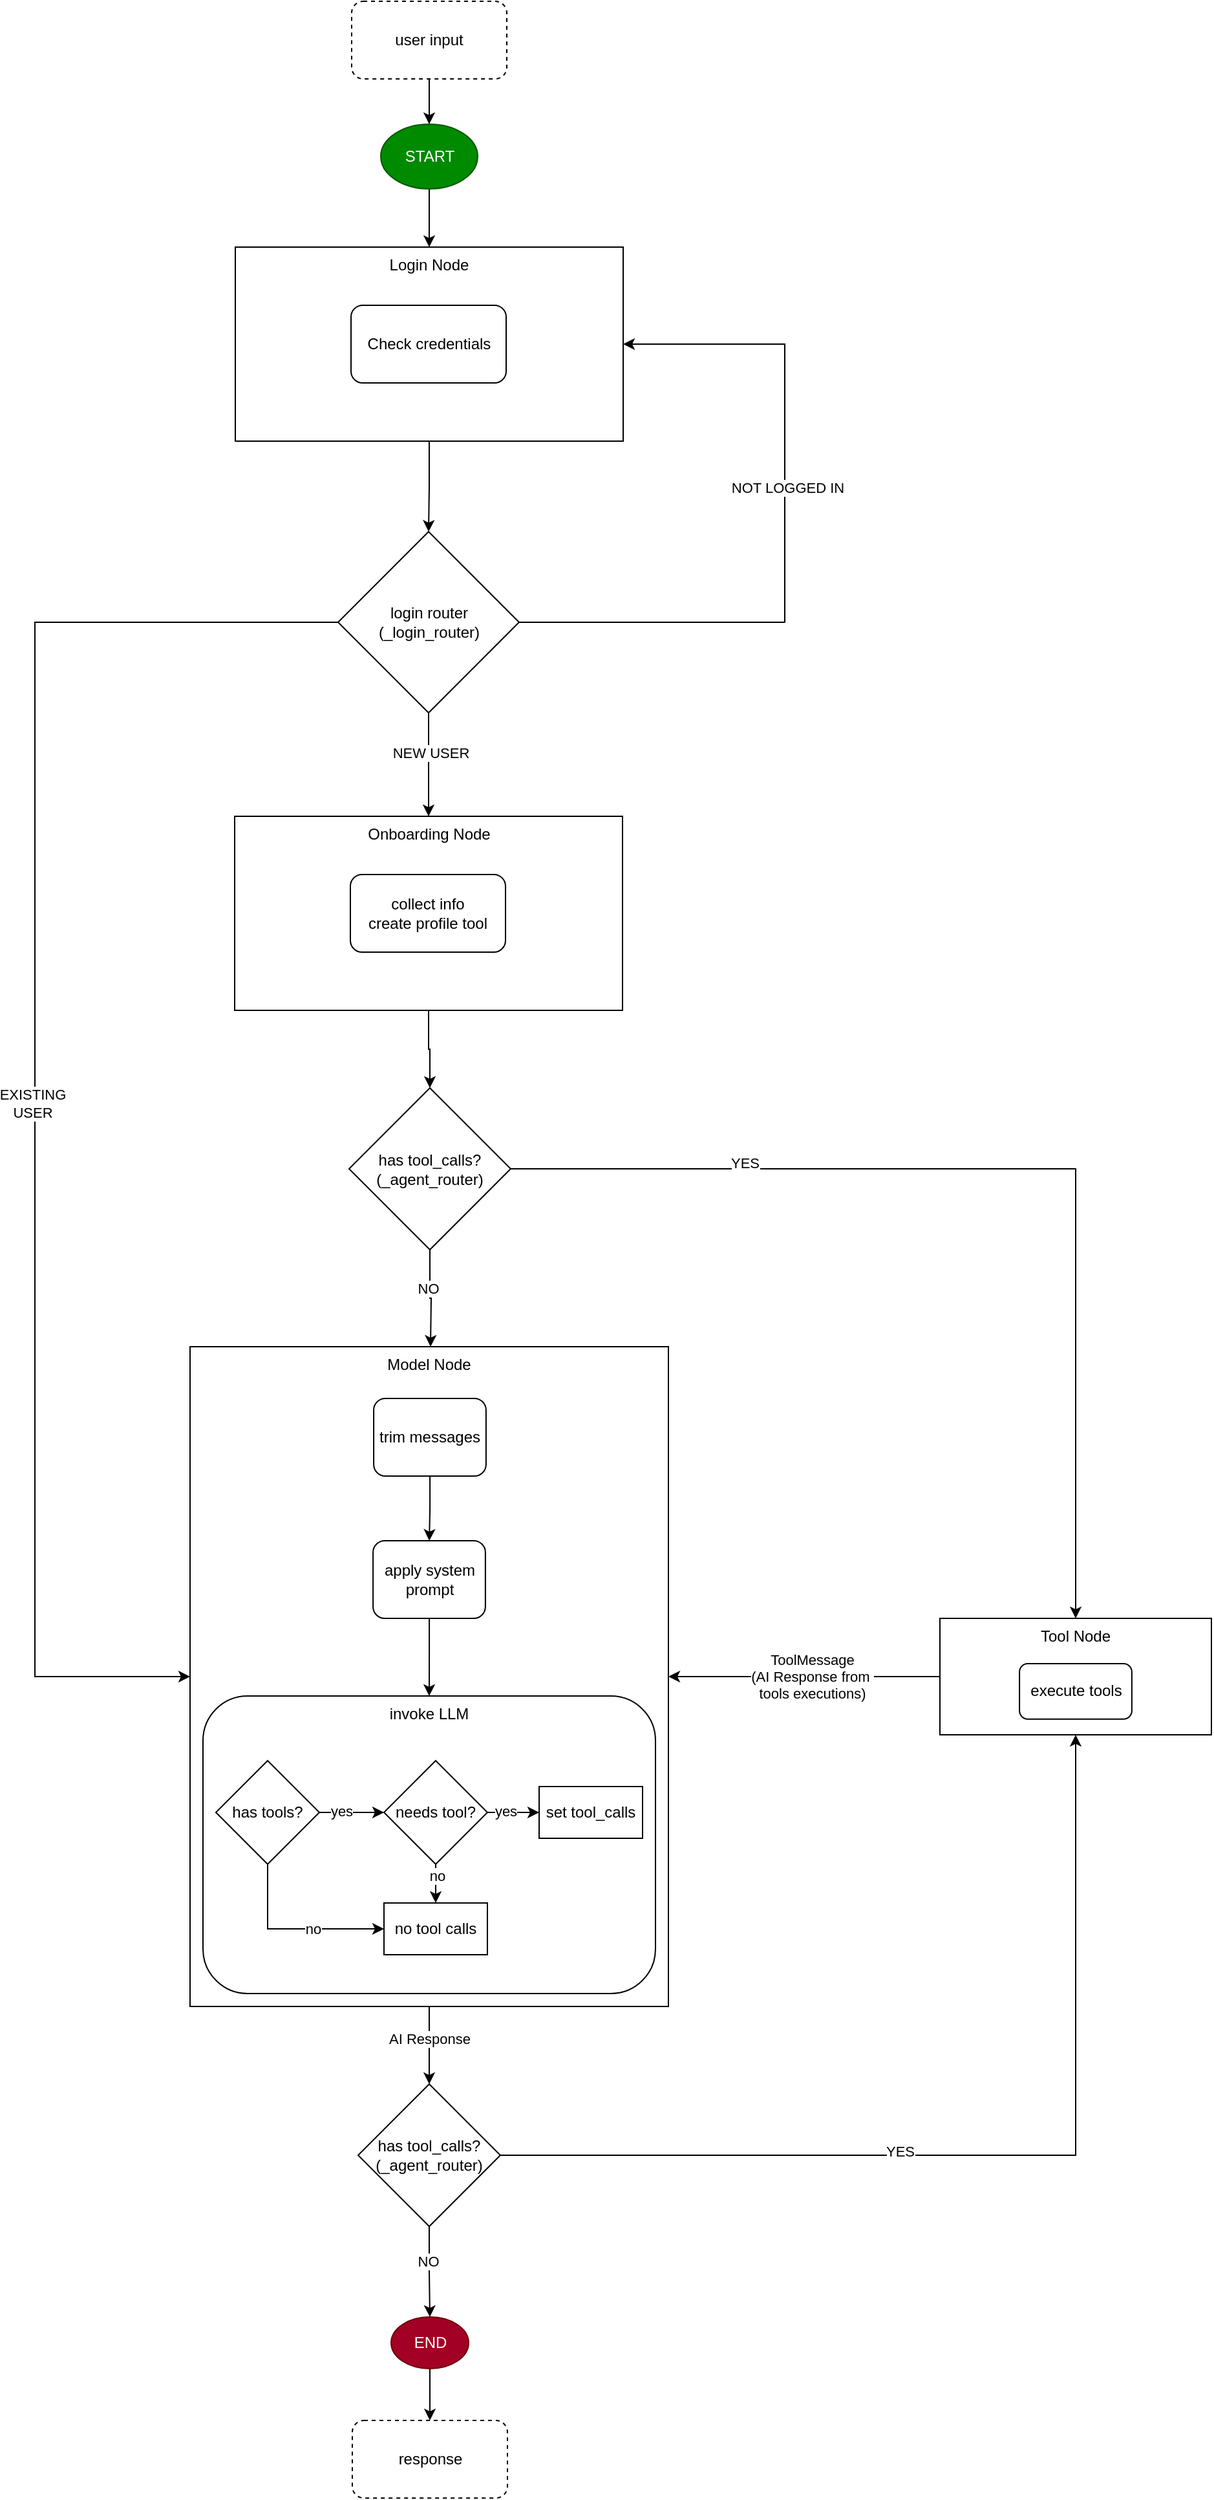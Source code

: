 <mxfile version="28.2.7">
  <diagram name="Page-1" id="SvP21XlM42j4Mzzh2MPv">
    <mxGraphModel dx="2755" dy="2533" grid="1" gridSize="10" guides="1" tooltips="1" connect="1" arrows="1" fold="1" page="1" pageScale="1" pageWidth="850" pageHeight="1100" math="0" shadow="0">
      <root>
        <mxCell id="0" />
        <mxCell id="1" parent="0" />
        <mxCell id="l3dEHczwHu5t1K9m_Xbu-16" value="" style="edgeStyle=orthogonalEdgeStyle;rounded=0;orthogonalLoop=1;jettySize=auto;html=1;entryX=0.5;entryY=1;entryDx=0;entryDy=0;" parent="1" source="l3dEHczwHu5t1K9m_Xbu-12" target="l3dEHczwHu5t1K9m_Xbu-23" edge="1">
          <mxGeometry relative="1" as="geometry">
            <mxPoint x="640" y="510" as="targetPoint" />
          </mxGeometry>
        </mxCell>
        <mxCell id="l3dEHczwHu5t1K9m_Xbu-37" value="YES" style="edgeLabel;html=1;align=center;verticalAlign=middle;resizable=0;points=[];" parent="l3dEHczwHu5t1K9m_Xbu-16" vertex="1" connectable="0">
          <mxGeometry x="-0.198" y="3" relative="1" as="geometry">
            <mxPoint as="offset" />
          </mxGeometry>
        </mxCell>
        <mxCell id="l3dEHczwHu5t1K9m_Xbu-36" value="" style="edgeStyle=orthogonalEdgeStyle;rounded=0;orthogonalLoop=1;jettySize=auto;html=1;" parent="1" source="l3dEHczwHu5t1K9m_Xbu-12" target="l3dEHczwHu5t1K9m_Xbu-35" edge="1">
          <mxGeometry relative="1" as="geometry" />
        </mxCell>
        <mxCell id="l3dEHczwHu5t1K9m_Xbu-38" value="NO" style="edgeLabel;html=1;align=center;verticalAlign=middle;resizable=0;points=[];" parent="l3dEHczwHu5t1K9m_Xbu-36" vertex="1" connectable="0">
          <mxGeometry x="-0.24" y="-1" relative="1" as="geometry">
            <mxPoint as="offset" />
          </mxGeometry>
        </mxCell>
        <mxCell id="l3dEHczwHu5t1K9m_Xbu-12" value="&lt;div&gt;has tool_calls?&lt;/div&gt;&lt;div&gt;(_agent_router)&lt;/div&gt;" style="rhombus;whiteSpace=wrap;html=1;verticalAlign=middle;rounded=0;" parent="1" vertex="1">
          <mxGeometry x="290" y="620" width="110" height="110" as="geometry" />
        </mxCell>
        <mxCell id="l3dEHczwHu5t1K9m_Xbu-13" value="" style="edgeStyle=orthogonalEdgeStyle;rounded=0;orthogonalLoop=1;jettySize=auto;html=1;" parent="1" source="l3dEHczwHu5t1K9m_Xbu-2" target="l3dEHczwHu5t1K9m_Xbu-12" edge="1">
          <mxGeometry relative="1" as="geometry" />
        </mxCell>
        <mxCell id="l3dEHczwHu5t1K9m_Xbu-43" value="AI Response" style="edgeLabel;html=1;align=center;verticalAlign=middle;resizable=0;points=[];" parent="l3dEHczwHu5t1K9m_Xbu-13" vertex="1" connectable="0">
          <mxGeometry x="-0.186" relative="1" as="geometry">
            <mxPoint as="offset" />
          </mxGeometry>
        </mxCell>
        <mxCell id="l3dEHczwHu5t1K9m_Xbu-22" value="" style="group" parent="1" vertex="1" connectable="0">
          <mxGeometry x="740" y="240" width="210" height="200" as="geometry" />
        </mxCell>
        <mxCell id="l3dEHczwHu5t1K9m_Xbu-23" value="Tool Node" style="rounded=0;whiteSpace=wrap;html=1;verticalAlign=top;" parent="l3dEHczwHu5t1K9m_Xbu-22" vertex="1">
          <mxGeometry y="20" width="210" height="90" as="geometry" />
        </mxCell>
        <mxCell id="l3dEHczwHu5t1K9m_Xbu-25" value="execute tools" style="rounded=1;whiteSpace=wrap;html=1;" parent="l3dEHczwHu5t1K9m_Xbu-22" vertex="1">
          <mxGeometry x="61.552" y="55.004" width="86.897" height="42.857" as="geometry" />
        </mxCell>
        <mxCell id="l3dEHczwHu5t1K9m_Xbu-59" value="" style="edgeStyle=orthogonalEdgeStyle;rounded=0;orthogonalLoop=1;jettySize=auto;html=1;" parent="1" source="l3dEHczwHu5t1K9m_Xbu-35" target="l3dEHczwHu5t1K9m_Xbu-58" edge="1">
          <mxGeometry relative="1" as="geometry" />
        </mxCell>
        <mxCell id="l3dEHczwHu5t1K9m_Xbu-35" value="END" style="ellipse;whiteSpace=wrap;html=1;fillColor=#a20025;fontColor=#ffffff;strokeColor=#6F0000;" parent="1" vertex="1">
          <mxGeometry x="315.5" y="800" width="60" height="40" as="geometry" />
        </mxCell>
        <mxCell id="l3dEHczwHu5t1K9m_Xbu-40" value="" style="edgeStyle=orthogonalEdgeStyle;rounded=0;orthogonalLoop=1;jettySize=auto;html=1;entryX=1;entryY=0.5;entryDx=0;entryDy=0;" parent="1" source="l3dEHczwHu5t1K9m_Xbu-23" target="l3dEHczwHu5t1K9m_Xbu-2" edge="1">
          <mxGeometry relative="1" as="geometry">
            <mxPoint x="705" y="290" as="targetPoint" />
          </mxGeometry>
        </mxCell>
        <mxCell id="l3dEHczwHu5t1K9m_Xbu-41" value="&lt;div&gt;ToolMessage&lt;/div&gt;&lt;div&gt;(AI Response from&amp;nbsp;&lt;/div&gt;&lt;div&gt;tools executions)&lt;/div&gt;" style="edgeLabel;html=1;align=center;verticalAlign=middle;resizable=0;points=[];" parent="l3dEHczwHu5t1K9m_Xbu-40" vertex="1" connectable="0">
          <mxGeometry x="0.276" relative="1" as="geometry">
            <mxPoint x="35" as="offset" />
          </mxGeometry>
        </mxCell>
        <mxCell id="l3dEHczwHu5t1K9m_Xbu-2" value="Model Node" style="rounded=0;whiteSpace=wrap;html=1;verticalAlign=top;" parent="1" vertex="1">
          <mxGeometry x="160" y="50" width="370" height="510" as="geometry" />
        </mxCell>
        <mxCell id="l3dEHczwHu5t1K9m_Xbu-4" value="&lt;div&gt;trim messages&lt;/div&gt;" style="rounded=1;whiteSpace=wrap;html=1;" parent="1" vertex="1">
          <mxGeometry x="302.052" y="90" width="86.897" height="60" as="geometry" />
        </mxCell>
        <mxCell id="l3dEHczwHu5t1K9m_Xbu-7" value="apply system prompt" style="rounded=1;whiteSpace=wrap;html=1;" parent="1" vertex="1">
          <mxGeometry x="301.552" y="200" width="86.897" height="60" as="geometry" />
        </mxCell>
        <mxCell id="l3dEHczwHu5t1K9m_Xbu-9" value="invoke LLM" style="rounded=1;whiteSpace=wrap;html=1;verticalAlign=top;" parent="1" vertex="1">
          <mxGeometry x="170" y="320" width="350" height="230" as="geometry" />
        </mxCell>
        <mxCell id="l3dEHczwHu5t1K9m_Xbu-8" value="" style="edgeStyle=orthogonalEdgeStyle;rounded=0;orthogonalLoop=1;jettySize=auto;html=1;" parent="1" source="l3dEHczwHu5t1K9m_Xbu-4" target="l3dEHczwHu5t1K9m_Xbu-7" edge="1">
          <mxGeometry relative="1" as="geometry" />
        </mxCell>
        <mxCell id="l3dEHczwHu5t1K9m_Xbu-10" value="" style="edgeStyle=orthogonalEdgeStyle;rounded=0;orthogonalLoop=1;jettySize=auto;html=1;" parent="1" source="l3dEHczwHu5t1K9m_Xbu-7" target="l3dEHczwHu5t1K9m_Xbu-9" edge="1">
          <mxGeometry relative="1" as="geometry" />
        </mxCell>
        <mxCell id="l3dEHczwHu5t1K9m_Xbu-46" value="" style="edgeStyle=orthogonalEdgeStyle;rounded=0;orthogonalLoop=1;jettySize=auto;html=1;" parent="1" source="l3dEHczwHu5t1K9m_Xbu-44" target="l3dEHczwHu5t1K9m_Xbu-45" edge="1">
          <mxGeometry relative="1" as="geometry" />
        </mxCell>
        <mxCell id="l3dEHczwHu5t1K9m_Xbu-53" value="yes" style="edgeLabel;html=1;align=center;verticalAlign=middle;resizable=0;points=[];" parent="l3dEHczwHu5t1K9m_Xbu-46" vertex="1" connectable="0">
          <mxGeometry x="-0.345" y="1" relative="1" as="geometry">
            <mxPoint as="offset" />
          </mxGeometry>
        </mxCell>
        <mxCell id="l3dEHczwHu5t1K9m_Xbu-52" value="" style="edgeStyle=orthogonalEdgeStyle;rounded=0;orthogonalLoop=1;jettySize=auto;html=1;entryX=0;entryY=0.5;entryDx=0;entryDy=0;exitX=0.5;exitY=1;exitDx=0;exitDy=0;" parent="1" source="l3dEHczwHu5t1K9m_Xbu-44" target="l3dEHczwHu5t1K9m_Xbu-49" edge="1">
          <mxGeometry relative="1" as="geometry">
            <mxPoint x="-20" y="490" as="targetPoint" />
          </mxGeometry>
        </mxCell>
        <mxCell id="l3dEHczwHu5t1K9m_Xbu-56" value="no" style="edgeLabel;html=1;align=center;verticalAlign=middle;resizable=0;points=[];" parent="l3dEHczwHu5t1K9m_Xbu-52" vertex="1" connectable="0">
          <mxGeometry x="0.204" relative="1" as="geometry">
            <mxPoint as="offset" />
          </mxGeometry>
        </mxCell>
        <mxCell id="l3dEHczwHu5t1K9m_Xbu-44" value="has tools?" style="rhombus;whiteSpace=wrap;html=1;" parent="1" vertex="1">
          <mxGeometry x="180" y="370" width="80" height="80" as="geometry" />
        </mxCell>
        <mxCell id="l3dEHczwHu5t1K9m_Xbu-48" value="" style="edgeStyle=orthogonalEdgeStyle;rounded=0;orthogonalLoop=1;jettySize=auto;html=1;" parent="1" source="l3dEHczwHu5t1K9m_Xbu-45" target="l3dEHczwHu5t1K9m_Xbu-47" edge="1">
          <mxGeometry relative="1" as="geometry" />
        </mxCell>
        <mxCell id="l3dEHczwHu5t1K9m_Xbu-55" value="yes" style="edgeLabel;html=1;align=center;verticalAlign=middle;resizable=0;points=[];" parent="l3dEHczwHu5t1K9m_Xbu-48" vertex="1" connectable="0">
          <mxGeometry x="-0.303" y="1" relative="1" as="geometry">
            <mxPoint as="offset" />
          </mxGeometry>
        </mxCell>
        <mxCell id="l3dEHczwHu5t1K9m_Xbu-50" value="" style="edgeStyle=orthogonalEdgeStyle;rounded=0;orthogonalLoop=1;jettySize=auto;html=1;" parent="1" source="l3dEHczwHu5t1K9m_Xbu-45" target="l3dEHczwHu5t1K9m_Xbu-49" edge="1">
          <mxGeometry relative="1" as="geometry" />
        </mxCell>
        <mxCell id="l3dEHczwHu5t1K9m_Xbu-57" value="no" style="edgeLabel;html=1;align=center;verticalAlign=middle;resizable=0;points=[];" parent="l3dEHczwHu5t1K9m_Xbu-50" vertex="1" connectable="0">
          <mxGeometry x="-0.666" y="1" relative="1" as="geometry">
            <mxPoint as="offset" />
          </mxGeometry>
        </mxCell>
        <mxCell id="l3dEHczwHu5t1K9m_Xbu-45" value="needs tool?" style="rhombus;whiteSpace=wrap;html=1;" parent="1" vertex="1">
          <mxGeometry x="310" y="370" width="80" height="80" as="geometry" />
        </mxCell>
        <mxCell id="l3dEHczwHu5t1K9m_Xbu-47" value="set tool_calls" style="whiteSpace=wrap;html=1;" parent="1" vertex="1">
          <mxGeometry x="430" y="390" width="80" height="40" as="geometry" />
        </mxCell>
        <mxCell id="l3dEHczwHu5t1K9m_Xbu-49" value="no tool calls" style="whiteSpace=wrap;html=1;" parent="1" vertex="1">
          <mxGeometry x="310" y="480" width="80" height="40" as="geometry" />
        </mxCell>
        <mxCell id="l3dEHczwHu5t1K9m_Xbu-58" value="response" style="rounded=1;whiteSpace=wrap;html=1;dashed=1;" parent="1" vertex="1">
          <mxGeometry x="285.5" y="880" width="120" height="60" as="geometry" />
        </mxCell>
        <mxCell id="NdHuV6MEBCVygxE2z5kB-9" value="" style="group" vertex="1" connectable="0" parent="1">
          <mxGeometry x="195" y="-410" width="300" height="550" as="geometry" />
        </mxCell>
        <mxCell id="l3dEHczwHu5t1K9m_Xbu-3" value="" style="edgeStyle=orthogonalEdgeStyle;rounded=0;orthogonalLoop=1;jettySize=auto;html=1;exitX=0.5;exitY=1;exitDx=0;exitDy=0;entryX=0.5;entryY=0;entryDx=0;entryDy=0;" parent="NdHuV6MEBCVygxE2z5kB-9" source="l3dEHczwHu5t1K9m_Xbu-31" target="NdHuV6MEBCVygxE2z5kB-1" edge="1">
          <mxGeometry relative="1" as="geometry">
            <mxPoint x="229.5" y="150" as="sourcePoint" />
          </mxGeometry>
        </mxCell>
        <mxCell id="l3dEHczwHu5t1K9m_Xbu-31" value="&lt;div&gt;START&lt;/div&gt;" style="ellipse;whiteSpace=wrap;html=1;fillColor=#008a00;fontColor=#ffffff;strokeColor=#005700;" parent="NdHuV6MEBCVygxE2z5kB-9" vertex="1">
          <mxGeometry x="112.5" y="-485" width="75" height="50" as="geometry" />
        </mxCell>
        <mxCell id="l3dEHczwHu5t1K9m_Xbu-33" value="" style="edgeStyle=orthogonalEdgeStyle;rounded=0;orthogonalLoop=1;jettySize=auto;html=1;exitX=0.5;exitY=1;exitDx=0;exitDy=0;" parent="NdHuV6MEBCVygxE2z5kB-9" source="l3dEHczwHu5t1K9m_Xbu-60" target="l3dEHczwHu5t1K9m_Xbu-31" edge="1">
          <mxGeometry relative="1" as="geometry">
            <mxPoint x="149.5" y="-340" as="sourcePoint" />
          </mxGeometry>
        </mxCell>
        <mxCell id="l3dEHczwHu5t1K9m_Xbu-60" value="user input" style="rounded=1;whiteSpace=wrap;html=1;dashed=1;" parent="NdHuV6MEBCVygxE2z5kB-9" vertex="1">
          <mxGeometry x="90" y="-580" width="120" height="60" as="geometry" />
        </mxCell>
        <mxCell id="NdHuV6MEBCVygxE2z5kB-2" value="" style="edgeStyle=orthogonalEdgeStyle;rounded=0;orthogonalLoop=1;jettySize=auto;html=1;entryX=0.5;entryY=0;entryDx=0;entryDy=0;" edge="1" parent="NdHuV6MEBCVygxE2z5kB-9" source="NdHuV6MEBCVygxE2z5kB-1" target="NdHuV6MEBCVygxE2z5kB-4">
          <mxGeometry relative="1" as="geometry" />
        </mxCell>
        <mxCell id="NdHuV6MEBCVygxE2z5kB-7" value="" style="edgeStyle=orthogonalEdgeStyle;rounded=0;orthogonalLoop=1;jettySize=auto;html=1;" edge="1" parent="NdHuV6MEBCVygxE2z5kB-9" source="NdHuV6MEBCVygxE2z5kB-4" target="NdHuV6MEBCVygxE2z5kB-10">
          <mxGeometry relative="1" as="geometry">
            <mxPoint x="149.5" y="50" as="targetPoint" />
          </mxGeometry>
        </mxCell>
        <mxCell id="NdHuV6MEBCVygxE2z5kB-31" value="NEW USER" style="edgeLabel;html=1;align=center;verticalAlign=middle;resizable=0;points=[];" vertex="1" connectable="0" parent="NdHuV6MEBCVygxE2z5kB-7">
          <mxGeometry x="-0.758" y="1" relative="1" as="geometry">
            <mxPoint y="21" as="offset" />
          </mxGeometry>
        </mxCell>
        <mxCell id="NdHuV6MEBCVygxE2z5kB-4" value="&lt;div&gt;login router&lt;/div&gt;&lt;div&gt;(_login_router)&lt;/div&gt;" style="rhombus;whiteSpace=wrap;html=1;" vertex="1" parent="NdHuV6MEBCVygxE2z5kB-9">
          <mxGeometry x="79.5" y="-170" width="140" height="140" as="geometry" />
        </mxCell>
        <mxCell id="NdHuV6MEBCVygxE2z5kB-5" value="" style="group" vertex="1" connectable="0" parent="NdHuV6MEBCVygxE2z5kB-9">
          <mxGeometry y="-390" width="300" height="150" as="geometry" />
        </mxCell>
        <mxCell id="NdHuV6MEBCVygxE2z5kB-1" value="Login Node" style="rounded=0;whiteSpace=wrap;html=1;verticalAlign=top;" vertex="1" parent="NdHuV6MEBCVygxE2z5kB-5">
          <mxGeometry width="300" height="150" as="geometry" />
        </mxCell>
        <mxCell id="NdHuV6MEBCVygxE2z5kB-3" value="Check credentials" style="rounded=1;whiteSpace=wrap;html=1;" vertex="1" parent="NdHuV6MEBCVygxE2z5kB-5">
          <mxGeometry x="89.5" y="45" width="120" height="60" as="geometry" />
        </mxCell>
        <mxCell id="NdHuV6MEBCVygxE2z5kB-10" value="&lt;div&gt;Onboarding Node&lt;/div&gt;" style="rounded=0;whiteSpace=wrap;html=1;verticalAlign=top;" vertex="1" parent="NdHuV6MEBCVygxE2z5kB-9">
          <mxGeometry x="-0.5" y="50" width="300" height="150" as="geometry" />
        </mxCell>
        <mxCell id="NdHuV6MEBCVygxE2z5kB-11" value="&lt;div&gt;collect info&lt;/div&gt;&lt;div&gt;create profile tool&lt;/div&gt;" style="rounded=1;whiteSpace=wrap;html=1;" vertex="1" parent="NdHuV6MEBCVygxE2z5kB-9">
          <mxGeometry x="89" y="95" width="120" height="60" as="geometry" />
        </mxCell>
        <mxCell id="NdHuV6MEBCVygxE2z5kB-13" value="&lt;div&gt;has tool_calls?&lt;/div&gt;&lt;div&gt;(_agent_router)&lt;/div&gt;" style="rhombus;whiteSpace=wrap;html=1;verticalAlign=middle;rounded=0;" vertex="1" parent="NdHuV6MEBCVygxE2z5kB-9">
          <mxGeometry x="88" y="260" width="125" height="125" as="geometry" />
        </mxCell>
        <mxCell id="NdHuV6MEBCVygxE2z5kB-14" value="" style="edgeStyle=orthogonalEdgeStyle;rounded=0;orthogonalLoop=1;jettySize=auto;html=1;" edge="1" parent="NdHuV6MEBCVygxE2z5kB-9" source="NdHuV6MEBCVygxE2z5kB-10" target="NdHuV6MEBCVygxE2z5kB-13">
          <mxGeometry relative="1" as="geometry" />
        </mxCell>
        <mxCell id="NdHuV6MEBCVygxE2z5kB-16" value="" style="edgeStyle=orthogonalEdgeStyle;rounded=0;orthogonalLoop=1;jettySize=auto;html=1;" edge="1" parent="NdHuV6MEBCVygxE2z5kB-9" source="NdHuV6MEBCVygxE2z5kB-13">
          <mxGeometry relative="1" as="geometry">
            <mxPoint x="151" y="460" as="targetPoint" />
          </mxGeometry>
        </mxCell>
        <mxCell id="NdHuV6MEBCVygxE2z5kB-30" value="NO" style="edgeLabel;html=1;align=center;verticalAlign=middle;resizable=0;points=[];" vertex="1" connectable="0" parent="NdHuV6MEBCVygxE2z5kB-16">
          <mxGeometry x="-0.223" y="-2" relative="1" as="geometry">
            <mxPoint as="offset" />
          </mxGeometry>
        </mxCell>
        <mxCell id="NdHuV6MEBCVygxE2z5kB-19" value="" style="edgeStyle=orthogonalEdgeStyle;rounded=0;orthogonalLoop=1;jettySize=auto;html=1;entryX=1;entryY=0.5;entryDx=0;entryDy=0;" edge="1" parent="NdHuV6MEBCVygxE2z5kB-9" source="NdHuV6MEBCVygxE2z5kB-4" target="NdHuV6MEBCVygxE2z5kB-1">
          <mxGeometry relative="1" as="geometry">
            <mxPoint x="329.5" y="-100" as="targetPoint" />
            <Array as="points">
              <mxPoint x="425" y="-100" />
              <mxPoint x="425" y="-315" />
            </Array>
          </mxGeometry>
        </mxCell>
        <mxCell id="NdHuV6MEBCVygxE2z5kB-22" value="NOT LOGGED IN" style="edgeLabel;html=1;align=center;verticalAlign=middle;resizable=0;points=[];" vertex="1" connectable="0" parent="NdHuV6MEBCVygxE2z5kB-19">
          <mxGeometry x="0.141" y="-2" relative="1" as="geometry">
            <mxPoint y="1" as="offset" />
          </mxGeometry>
        </mxCell>
        <mxCell id="NdHuV6MEBCVygxE2z5kB-21" value="" style="edgeStyle=orthogonalEdgeStyle;rounded=0;orthogonalLoop=1;jettySize=auto;html=1;entryX=0;entryY=0.5;entryDx=0;entryDy=0;" edge="1" parent="1" source="NdHuV6MEBCVygxE2z5kB-4" target="l3dEHczwHu5t1K9m_Xbu-2">
          <mxGeometry relative="1" as="geometry">
            <mxPoint x="194.5" y="-510" as="targetPoint" />
            <Array as="points">
              <mxPoint x="40" y="-510" />
              <mxPoint x="40" y="305" />
            </Array>
          </mxGeometry>
        </mxCell>
        <mxCell id="NdHuV6MEBCVygxE2z5kB-23" value="&lt;div&gt;EXISTING&lt;/div&gt;&lt;div&gt;USER&lt;/div&gt;" style="edgeLabel;html=1;align=center;verticalAlign=middle;resizable=0;points=[];" vertex="1" connectable="0" parent="NdHuV6MEBCVygxE2z5kB-21">
          <mxGeometry x="0.039" y="-2" relative="1" as="geometry">
            <mxPoint y="-1" as="offset" />
          </mxGeometry>
        </mxCell>
        <mxCell id="NdHuV6MEBCVygxE2z5kB-28" value="" style="edgeStyle=orthogonalEdgeStyle;rounded=0;orthogonalLoop=1;jettySize=auto;html=1;entryX=0.5;entryY=0;entryDx=0;entryDy=0;" edge="1" parent="1" source="NdHuV6MEBCVygxE2z5kB-13" target="l3dEHczwHu5t1K9m_Xbu-23">
          <mxGeometry relative="1" as="geometry">
            <mxPoint x="510.5" y="-87.5" as="targetPoint" />
          </mxGeometry>
        </mxCell>
        <mxCell id="NdHuV6MEBCVygxE2z5kB-29" value="YES" style="edgeLabel;html=1;align=center;verticalAlign=middle;resizable=0;points=[];" vertex="1" connectable="0" parent="NdHuV6MEBCVygxE2z5kB-28">
          <mxGeometry x="-0.54" y="5" relative="1" as="geometry">
            <mxPoint as="offset" />
          </mxGeometry>
        </mxCell>
      </root>
    </mxGraphModel>
  </diagram>
</mxfile>
